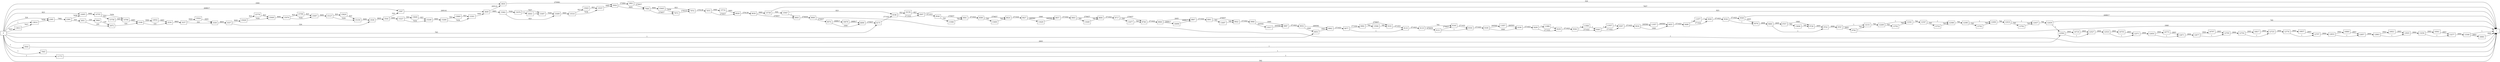 digraph {
	graph [rankdir=LR]
	node [shape=rectangle]
	2385 -> 2389 [label=7982]
	2389 -> 3051 [label=324]
	2389 -> 14465 [label=7658]
	3051 -> 3072 [label=200]
	3051 -> 5964 [label=124]
	3072 -> 3168 [label=324]
	3168 -> 3234 [label=324]
	3168 -> 14932 [label=8481]
	3234 -> 3237 [label=8805]
	3237 -> 3330 [label=324]
	3237 -> 15024 [label=8481]
	3330 -> 3337 [label=8805]
	3337 -> 3538 [label=324]
	3337 -> 15028 [label=8481]
	3538 -> 3544 [label=8805]
	3544 -> 3587 [label=324]
	3544 -> 15227 [label=8481]
	3587 -> 3649 [label=269141]
	3649 -> 3830 [label=269141]
	3649 -> 15462 [label=8481]
	3830 -> 3934 [label=270981]
	3934 -> 3963 [label=270981]
	3934 -> 7948 [label=8481]
	3963 -> 1 [label=324]
	3963 -> 7948 [label=270657]
	5944 -> 1 [label=1]
	5964 -> 3072 [label=124]
	7945 -> 1 [label=1]
	7948 -> 7973 [label=270657]
	7948 -> 15645 [label=8481]
	7973 -> 7974 [label=278315]
	7974 -> 7975 [label=279138]
	7975 -> 8028 [label=270657]
	7975 -> 15716 [label=8481]
	8028 -> 8030 [label=279138]
	8030 -> 8063 [label=270657]
	8030 -> 15738 [label=8481]
	8063 -> 8069 [label=270658]
	8069 -> 8074 [label=270657]
	8069 -> 1 [label=1]
	8074 -> 8099 [label=1840]
	8074 -> 16678 [label=268817]
	8099 -> 8175 [label=270657]
	8175 -> 8198 [label=271422]
	8198 -> 8267 [label=271422]
	8198 -> 16158 [label=823]
	8267 -> 8540 [label=271422]
	8267 -> 1 [label=823]
	8540 -> 8561 [label=270657]
	8540 -> 13366 [label=765]
	8561 -> 8589 [label=271422]
	8589 -> 8624 [label=270657]
	8589 -> 13400 [label=765]
	8624 -> 8627 [label=271422]
	8627 -> 8657 [label=1840]
	8627 -> 13429 [label=269582]
	8657 -> 8663 [label=271422]
	8663 -> 8684 [label=270657]
	8663 -> 13449 [label=765]
	8684 -> 8717 [label=271422]
	8717 -> 8746 [label=270657]
	8717 -> 13477 [label=765]
	8746 -> 8846 [label=271422]
	8846 -> 8867 [label=2605]
	8846 -> 16698 [label=268817]
	8867 -> 8901 [label=271422]
	8901 -> 8922 [label=270657]
	8901 -> 13497 [label=765]
	8922 -> 8966 [label=271422]
	8966 -> 8987 [label=1840]
	8966 -> 13517 [label=269582]
	8987 -> 9032 [label=271422]
	9032 -> 9053 [label=1840]
	9032 -> 9062 [label=269582]
	9053 -> 9062 [label=1841]
	9062 -> 9077 [label=271423]
	9077 -> 9082 [label=271422]
	9077 -> 9110 [label=1]
	9082 -> 9103 [label=270657]
	9082 -> 13566 [label=765]
	9103 -> 9110 [label=271422]
	9110 -> 9119 [label=271423]
	9119 -> 9131 [label=270658]
	9119 -> 9140 [label=765]
	9131 -> 9140 [label=270657]
	9131 -> 9164 [label=1]
	9140 -> 9164 [label=271422]
	9164 -> 9169 [label=271423]
	9169 -> 9190 [label=1840]
	9169 -> 11857 [label=269583]
	9190 -> 9209 [label=271423]
	9209 -> 9239 [label=271422]
	9209 -> 11886 [label=1]
	9239 -> 9344 [label=271423]
	9344 -> 9365 [label=271422]
	9344 -> 11906 [label=1]
	9365 -> 9397 [label=271422]
	9365 -> 11937 [label=1]
	9397 -> 9434 [label=271423]
	9434 -> 9455 [label=1840]
	9434 -> 11957 [label=269583]
	9455 -> 9488 [label=271423]
	9488 -> 9509 [label=271422]
	9488 -> 11977 [label=1]
	9509 -> 9536 [label=271423]
	9536 -> 9549 [label=271422]
	9536 -> 9578 [label=1]
	9549 -> 1 [label=268817]
	9549 -> 9578 [label=2605]
	9578 -> 9680 [label=2606]
	9680 -> 9707 [label=2605]
	9680 -> 9743 [label=1]
	9707 -> 9728 [label=1840]
	9707 -> 13606 [label=765]
	9728 -> 9743 [label=2605]
	9743 -> 9767 [label=2606]
	9767 -> 9792 [label=2605]
	9767 -> 12131 [label=1]
	9792 -> 1 [label=1840]
	9792 -> 12131 [label=765]
	11773 -> 1 [label=1]
	11857 -> 9190 [label=269583]
	11886 -> 9239 [label=1]
	11906 -> 9365 [label=1]
	11937 -> 9397 [label=1]
	11957 -> 9455 [label=269583]
	11977 -> 9509 [label=1]
	12131 -> 12269 [label=766]
	12269 -> 12341 [label=1]
	12269 -> 13702 [label=765]
	12341 -> 12347 [label=766]
	12347 -> 12368 [label=1]
	12347 -> 13722 [label=765]
	12368 -> 12385 [label=766]
	12385 -> 12406 [label=1]
	12385 -> 13742 [label=765]
	12406 -> 12416 [label=766]
	12416 -> 12437 [label=1]
	12416 -> 13762 [label=765]
	12437 -> 12439 [label=766]
	12439 -> 12506 [label=1]
	12439 -> 1 [label=765]
	12506 -> 12527 [label=1]
	12506 -> 16718 [label=2663]
	12527 -> 12533 [label=2664]
	12533 -> 12571 [label=1]
	12533 -> 16755 [label=2663]
	12571 -> 12650 [label=2664]
	12650 -> 12671 [label=1]
	12650 -> 16775 [label=2663]
	12671 -> 12677 [label=2664]
	12677 -> 12700 [label=1]
	12677 -> 16797 [label=2663]
	12700 -> 12704 [label=2664]
	12704 -> 12725 [label=1]
	12704 -> 16817 [label=2663]
	12725 -> 12776 [label=2664]
	12776 -> 12797 [label=1]
	12776 -> 16837 [label=2663]
	12797 -> 12833 [label=2664]
	12833 -> 12857 [label=1]
	12833 -> 16860 [label=2663]
	12857 -> 12863 [label=2664]
	12863 -> 12925 [label=1]
	12863 -> 16921 [label=2663]
	12925 -> 13256 [label=2664]
	13256 -> 13277 [label=1]
	13256 -> 16941 [label=2663]
	13277 -> 13346 [label=2664]
	13346 -> 1 [label=1]
	13346 -> 18081 [label=2663]
	13366 -> 8561 [label=765]
	13400 -> 8624 [label=765]
	13429 -> 8657 [label=269582]
	13449 -> 8684 [label=765]
	13477 -> 8746 [label=765]
	13497 -> 8922 [label=765]
	13517 -> 8987 [label=269582]
	13566 -> 9103 [label=765]
	13606 -> 9728 [label=765]
	13702 -> 12341 [label=765]
	13722 -> 12368 [label=765]
	13742 -> 12406 [label=765]
	13762 -> 12437 [label=765]
	13813 -> 13814 [label=7657]
	13814 -> 2385 [label=7658]
	14465 -> 14745 [label=8481]
	14745 -> 14766 [label=7658]
	14745 -> 15758 [label=823]
	14766 -> 3168 [label=8481]
	14932 -> 3234 [label=8481]
	15024 -> 3330 [label=8481]
	15028 -> 15049 [label=7658]
	15028 -> 15778 [label=823]
	15049 -> 15076 [label=8481]
	15076 -> 15097 [label=7658]
	15076 -> 15798 [label=823]
	15097 -> 15127 [label=8481]
	15127 -> 15159 [label=7658]
	15127 -> 15829 [label=823]
	15159 -> 3538 [label=8481]
	15227 -> 15248 [label=7658]
	15227 -> 15849 [label=823]
	15248 -> 15280 [label=8481]
	15280 -> 15301 [label=7658]
	15280 -> 15869 [label=823]
	15301 -> 3649 [label=8481]
	15462 -> 15476 [label=7658]
	15462 -> 15499 [label=823]
	15476 -> 15497 [label=7657]
	15476 -> 16641 [label=1]
	15497 -> 15499 [label=7658]
	15499 -> 15516 [label=8481]
	15516 -> 15537 [label=7658]
	15516 -> 15925 [label=823]
	15537 -> 3934 [label=8481]
	15645 -> 7973 [label=7658]
	15645 -> 7974 [label=823]
	15716 -> 8028 [label=8481]
	15738 -> 1 [label=7657]
	15738 -> 15947 [label=824]
	15758 -> 14766 [label=823]
	15778 -> 15049 [label=823]
	15798 -> 15097 [label=823]
	15829 -> 15159 [label=823]
	15849 -> 15248 [label=823]
	15869 -> 15301 [label=823]
	15925 -> 15537 [label=823]
	15947 -> 8198 [label=823]
	15947 -> 8063 [label=1]
	16158 -> 8267 [label=823]
	16641 -> 15497 [label=1]
	16678 -> 8099 [label=268817]
	16698 -> 8867 [label=268817]
	16718 -> 12527 [label=2663]
	16755 -> 12571 [label=2663]
	16775 -> 12671 [label=2663]
	16797 -> 12700 [label=2663]
	16817 -> 12725 [label=2663]
	16837 -> 12797 [label=2663]
	16860 -> 12857 [label=2663]
	16921 -> 12925 [label=2663]
	16941 -> 13277 [label=2663]
	18081 -> 1 [label=2663]
	0 -> 3830 [label=1840]
	0 -> 9053 [label=1]
	0 -> 8175 [label=765]
	0 -> 14465 [label=823]
	0 -> 13814 [label=1]
	0 -> 3587 [label=268817]
	0 -> 12506 [label=2663]
	0 -> 1 [label=582]
	0 -> 2385 [label=324]
	0 -> 5944 [label=1]
	0 -> 7945 [label=1]
	0 -> 11773 [label=1]
	0 -> 13813 [label=7657]
}
